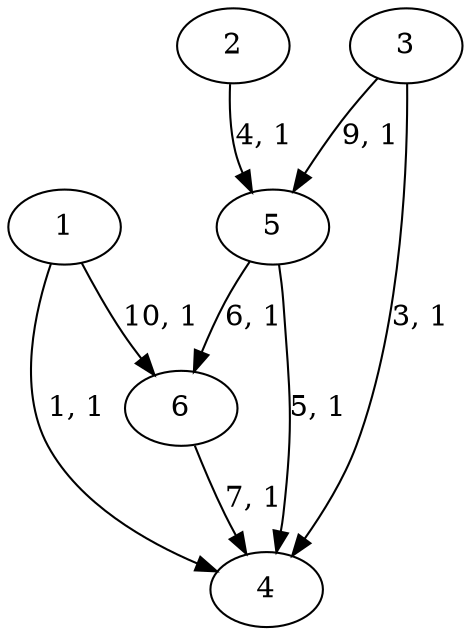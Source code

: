 digraph {
	1
	2
	3
	4
	5
	6
	1 -> 4 [label="1, 1"]
	3 -> 4 [label="3, 1"]
	2 -> 5 [label="4, 1"]
	5 -> 4 [label="5, 1"]
	5 -> 6 [label="6, 1"]
	6 -> 4 [label="7, 1"]
	3 -> 5 [label="9, 1"]
	1 -> 6 [label="10, 1"]
}
